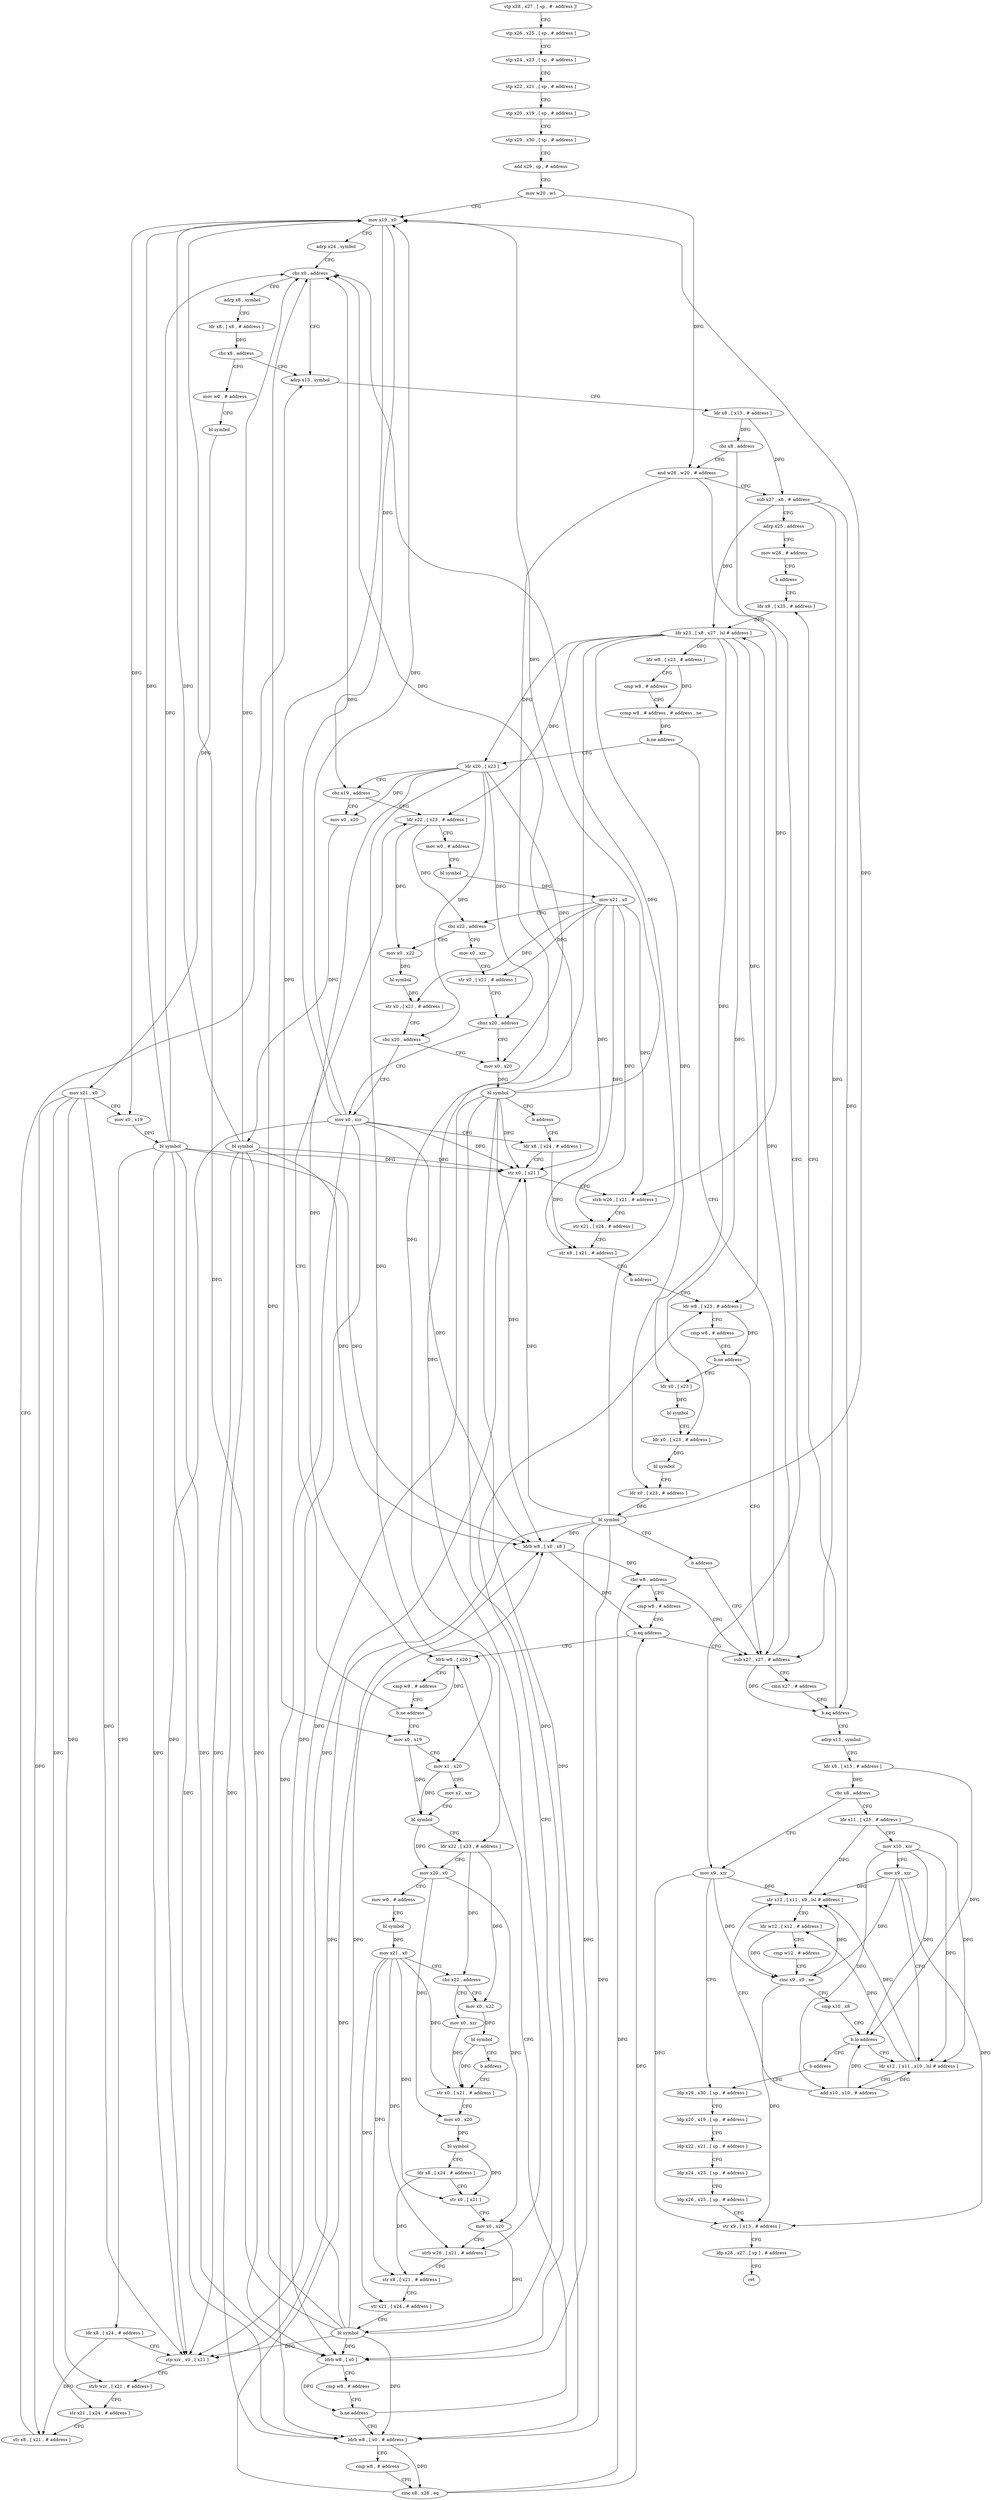 digraph "func" {
"4220032" [label = "stp x28 , x27 , [ sp , #- address ]!" ]
"4220036" [label = "stp x26 , x25 , [ sp , # address ]" ]
"4220040" [label = "stp x24 , x23 , [ sp , # address ]" ]
"4220044" [label = "stp x22 , x21 , [ sp , # address ]" ]
"4220048" [label = "stp x20 , x19 , [ sp , # address ]" ]
"4220052" [label = "stp x29 , x30 , [ sp , # address ]" ]
"4220056" [label = "add x29 , sp , # address" ]
"4220060" [label = "mov w20 , w1" ]
"4220064" [label = "mov x19 , x0" ]
"4220068" [label = "adrp x24 , symbol" ]
"4220072" [label = "cbz x0 , address" ]
"4220128" [label = "adrp x13 , symbol" ]
"4220076" [label = "adrp x8 , symbol" ]
"4220132" [label = "ldr x8 , [ x13 , # address ]" ]
"4220136" [label = "cbz x8 , address" ]
"4220548" [label = "mov x9 , xzr" ]
"4220140" [label = "and w26 , w20 , # address" ]
"4220080" [label = "ldr x8 , [ x8 , # address ]" ]
"4220084" [label = "cbz x8 , address" ]
"4220088" [label = "mov w0 , # address" ]
"4220552" [label = "ldp x29 , x30 , [ sp , # address ]" ]
"4220144" [label = "sub x27 , x8 , # address" ]
"4220148" [label = "adrp x25 , address" ]
"4220152" [label = "mov w28 , # address" ]
"4220156" [label = "b address" ]
"4220172" [label = "ldr x8 , [ x25 , # address ]" ]
"4220092" [label = "bl symbol" ]
"4220096" [label = "mov x21 , x0" ]
"4220100" [label = "mov x0 , x19" ]
"4220104" [label = "bl symbol" ]
"4220108" [label = "ldr x8 , [ x24 , # address ]" ]
"4220112" [label = "stp xzr , x0 , [ x21 ]" ]
"4220116" [label = "strb wzr , [ x21 , # address ]" ]
"4220120" [label = "str x21 , [ x24 , # address ]" ]
"4220124" [label = "str x8 , [ x21 , # address ]" ]
"4220176" [label = "ldr x23 , [ x8 , x27 , lsl # address ]" ]
"4220180" [label = "ldr w8 , [ x23 , # address ]" ]
"4220184" [label = "cmp w8 , # address" ]
"4220188" [label = "ccmp w8 , # address , # address , ne" ]
"4220192" [label = "b.ne address" ]
"4220160" [label = "sub x27 , x27 , # address" ]
"4220196" [label = "ldr x20 , [ x23 ]" ]
"4220164" [label = "cmn x27 , # address" ]
"4220168" [label = "b.eq address" ]
"4220488" [label = "adrp x13 , symbol" ]
"4220200" [label = "cbz x19 , address" ]
"4220264" [label = "ldr x22 , [ x23 , # address ]" ]
"4220204" [label = "mov x0 , x20" ]
"4220492" [label = "ldr x8 , [ x13 , # address ]" ]
"4220496" [label = "cbz x8 , address" ]
"4220500" [label = "ldr x11 , [ x25 , # address ]" ]
"4220268" [label = "mov w0 , # address" ]
"4220272" [label = "bl symbol" ]
"4220276" [label = "mov x21 , x0" ]
"4220280" [label = "cbz x22 , address" ]
"4220312" [label = "mov x0 , xzr" ]
"4220284" [label = "mov x0 , x22" ]
"4220208" [label = "bl symbol" ]
"4220212" [label = "ldrb w8 , [ x0 ]" ]
"4220216" [label = "cmp w8 , # address" ]
"4220220" [label = "b.ne address" ]
"4220252" [label = "ldrb w8 , [ x20 ]" ]
"4220224" [label = "ldrb w8 , [ x0 , # address ]" ]
"4220504" [label = "mov x10 , xzr" ]
"4220508" [label = "mov x9 , xzr" ]
"4220512" [label = "ldr x12 , [ x11 , x10 , lsl # address ]" ]
"4220316" [label = "str x0 , [ x21 , # address ]" ]
"4220320" [label = "cbnz x20 , address" ]
"4220300" [label = "mov x0 , x20" ]
"4220324" [label = "mov x0 , xzr" ]
"4220288" [label = "bl symbol" ]
"4220292" [label = "str x0 , [ x21 , # address ]" ]
"4220296" [label = "cbz x20 , address" ]
"4220256" [label = "cmp w8 , # address" ]
"4220260" [label = "b.ne address" ]
"4220352" [label = "mov x0 , x19" ]
"4220228" [label = "cmp w8 , # address" ]
"4220232" [label = "cinc x8 , x28 , eq" ]
"4220236" [label = "ldrb w8 , [ x0 , x8 ]" ]
"4220240" [label = "cbz w8 , address" ]
"4220244" [label = "cmp w8 , # address" ]
"4220516" [label = "add x10 , x10 , # address" ]
"4220520" [label = "str x12 , [ x11 , x9 , lsl # address ]" ]
"4220524" [label = "ldr w12 , [ x12 , # address ]" ]
"4220528" [label = "cmp w12 , # address" ]
"4220532" [label = "cinc x9 , x9 , ne" ]
"4220536" [label = "cmp x10 , x8" ]
"4220540" [label = "b.lo address" ]
"4220544" [label = "b address" ]
"4220304" [label = "bl symbol" ]
"4220308" [label = "b address" ]
"4220328" [label = "ldr x8 , [ x24 , # address ]" ]
"4220356" [label = "mov x1 , x20" ]
"4220360" [label = "mov x2 , xzr" ]
"4220364" [label = "bl symbol" ]
"4220368" [label = "ldr x22 , [ x23 , # address ]" ]
"4220372" [label = "mov x20 , x0" ]
"4220376" [label = "mov w0 , # address" ]
"4220380" [label = "bl symbol" ]
"4220384" [label = "mov x21 , x0" ]
"4220388" [label = "cbz x22 , address" ]
"4220404" [label = "mov x0 , xzr" ]
"4220392" [label = "mov x0 , x22" ]
"4220248" [label = "b.eq address" ]
"4220556" [label = "ldp x20 , x19 , [ sp , # address ]" ]
"4220560" [label = "ldp x22 , x21 , [ sp , # address ]" ]
"4220564" [label = "ldp x24 , x23 , [ sp , # address ]" ]
"4220568" [label = "ldp x26 , x25 , [ sp , # address ]" ]
"4220572" [label = "str x9 , [ x13 , # address ]" ]
"4220576" [label = "ldp x28 , x27 , [ sp ] , # address" ]
"4220580" [label = "ret" ]
"4220332" [label = "str x0 , [ x21 ]" ]
"4220336" [label = "strb w26 , [ x21 , # address ]" ]
"4220340" [label = "str x21 , [ x24 , # address ]" ]
"4220344" [label = "str x8 , [ x21 , # address ]" ]
"4220348" [label = "b address" ]
"4220448" [label = "ldr w8 , [ x23 , # address ]" ]
"4220452" [label = "cmp w8 , # address" ]
"4220456" [label = "b.ne address" ]
"4220460" [label = "ldr x0 , [ x23 ]" ]
"4220408" [label = "str x0 , [ x21 , # address ]" ]
"4220396" [label = "bl symbol" ]
"4220400" [label = "b address" ]
"4220464" [label = "bl symbol" ]
"4220468" [label = "ldr x0 , [ x23 , # address ]" ]
"4220472" [label = "bl symbol" ]
"4220476" [label = "ldr x0 , [ x23 , # address ]" ]
"4220480" [label = "bl symbol" ]
"4220484" [label = "b address" ]
"4220412" [label = "mov x0 , x20" ]
"4220416" [label = "bl symbol" ]
"4220420" [label = "ldr x8 , [ x24 , # address ]" ]
"4220424" [label = "str x0 , [ x21 ]" ]
"4220428" [label = "mov x0 , x20" ]
"4220432" [label = "strb w26 , [ x21 , # address ]" ]
"4220436" [label = "str x8 , [ x21 , # address ]" ]
"4220440" [label = "str x21 , [ x24 , # address ]" ]
"4220444" [label = "bl symbol" ]
"4220032" -> "4220036" [ label = "CFG" ]
"4220036" -> "4220040" [ label = "CFG" ]
"4220040" -> "4220044" [ label = "CFG" ]
"4220044" -> "4220048" [ label = "CFG" ]
"4220048" -> "4220052" [ label = "CFG" ]
"4220052" -> "4220056" [ label = "CFG" ]
"4220056" -> "4220060" [ label = "CFG" ]
"4220060" -> "4220064" [ label = "CFG" ]
"4220060" -> "4220140" [ label = "DFG" ]
"4220064" -> "4220068" [ label = "CFG" ]
"4220064" -> "4220100" [ label = "DFG" ]
"4220064" -> "4220200" [ label = "DFG" ]
"4220064" -> "4220352" [ label = "DFG" ]
"4220068" -> "4220072" [ label = "CFG" ]
"4220072" -> "4220128" [ label = "CFG" ]
"4220072" -> "4220076" [ label = "CFG" ]
"4220128" -> "4220132" [ label = "CFG" ]
"4220076" -> "4220080" [ label = "CFG" ]
"4220132" -> "4220136" [ label = "DFG" ]
"4220132" -> "4220144" [ label = "DFG" ]
"4220136" -> "4220548" [ label = "CFG" ]
"4220136" -> "4220140" [ label = "CFG" ]
"4220548" -> "4220552" [ label = "CFG" ]
"4220548" -> "4220572" [ label = "DFG" ]
"4220548" -> "4220520" [ label = "DFG" ]
"4220548" -> "4220532" [ label = "DFG" ]
"4220140" -> "4220144" [ label = "CFG" ]
"4220140" -> "4220336" [ label = "DFG" ]
"4220140" -> "4220432" [ label = "DFG" ]
"4220080" -> "4220084" [ label = "DFG" ]
"4220084" -> "4220128" [ label = "CFG" ]
"4220084" -> "4220088" [ label = "CFG" ]
"4220088" -> "4220092" [ label = "CFG" ]
"4220552" -> "4220556" [ label = "CFG" ]
"4220144" -> "4220148" [ label = "CFG" ]
"4220144" -> "4220176" [ label = "DFG" ]
"4220144" -> "4220160" [ label = "DFG" ]
"4220144" -> "4220168" [ label = "DFG" ]
"4220148" -> "4220152" [ label = "CFG" ]
"4220152" -> "4220156" [ label = "CFG" ]
"4220156" -> "4220172" [ label = "CFG" ]
"4220172" -> "4220176" [ label = "DFG" ]
"4220092" -> "4220096" [ label = "DFG" ]
"4220096" -> "4220100" [ label = "CFG" ]
"4220096" -> "4220112" [ label = "DFG" ]
"4220096" -> "4220116" [ label = "DFG" ]
"4220096" -> "4220120" [ label = "DFG" ]
"4220096" -> "4220124" [ label = "DFG" ]
"4220100" -> "4220104" [ label = "DFG" ]
"4220104" -> "4220108" [ label = "CFG" ]
"4220104" -> "4220064" [ label = "DFG" ]
"4220104" -> "4220072" [ label = "DFG" ]
"4220104" -> "4220112" [ label = "DFG" ]
"4220104" -> "4220212" [ label = "DFG" ]
"4220104" -> "4220224" [ label = "DFG" ]
"4220104" -> "4220332" [ label = "DFG" ]
"4220104" -> "4220236" [ label = "DFG" ]
"4220108" -> "4220112" [ label = "CFG" ]
"4220108" -> "4220124" [ label = "DFG" ]
"4220112" -> "4220116" [ label = "CFG" ]
"4220116" -> "4220120" [ label = "CFG" ]
"4220120" -> "4220124" [ label = "CFG" ]
"4220124" -> "4220128" [ label = "CFG" ]
"4220176" -> "4220180" [ label = "DFG" ]
"4220176" -> "4220196" [ label = "DFG" ]
"4220176" -> "4220264" [ label = "DFG" ]
"4220176" -> "4220368" [ label = "DFG" ]
"4220176" -> "4220448" [ label = "DFG" ]
"4220176" -> "4220460" [ label = "DFG" ]
"4220176" -> "4220468" [ label = "DFG" ]
"4220176" -> "4220476" [ label = "DFG" ]
"4220180" -> "4220184" [ label = "CFG" ]
"4220180" -> "4220188" [ label = "DFG" ]
"4220184" -> "4220188" [ label = "CFG" ]
"4220188" -> "4220192" [ label = "DFG" ]
"4220192" -> "4220160" [ label = "CFG" ]
"4220192" -> "4220196" [ label = "CFG" ]
"4220160" -> "4220164" [ label = "CFG" ]
"4220160" -> "4220176" [ label = "DFG" ]
"4220160" -> "4220168" [ label = "DFG" ]
"4220196" -> "4220200" [ label = "CFG" ]
"4220196" -> "4220204" [ label = "DFG" ]
"4220196" -> "4220320" [ label = "DFG" ]
"4220196" -> "4220296" [ label = "DFG" ]
"4220196" -> "4220252" [ label = "DFG" ]
"4220196" -> "4220300" [ label = "DFG" ]
"4220196" -> "4220356" [ label = "DFG" ]
"4220164" -> "4220168" [ label = "CFG" ]
"4220168" -> "4220488" [ label = "CFG" ]
"4220168" -> "4220172" [ label = "CFG" ]
"4220488" -> "4220492" [ label = "CFG" ]
"4220200" -> "4220264" [ label = "CFG" ]
"4220200" -> "4220204" [ label = "CFG" ]
"4220264" -> "4220268" [ label = "CFG" ]
"4220264" -> "4220280" [ label = "DFG" ]
"4220264" -> "4220284" [ label = "DFG" ]
"4220204" -> "4220208" [ label = "DFG" ]
"4220492" -> "4220496" [ label = "DFG" ]
"4220492" -> "4220540" [ label = "DFG" ]
"4220496" -> "4220548" [ label = "CFG" ]
"4220496" -> "4220500" [ label = "CFG" ]
"4220500" -> "4220504" [ label = "CFG" ]
"4220500" -> "4220512" [ label = "DFG" ]
"4220500" -> "4220520" [ label = "DFG" ]
"4220268" -> "4220272" [ label = "CFG" ]
"4220272" -> "4220276" [ label = "DFG" ]
"4220276" -> "4220280" [ label = "CFG" ]
"4220276" -> "4220316" [ label = "DFG" ]
"4220276" -> "4220292" [ label = "DFG" ]
"4220276" -> "4220332" [ label = "DFG" ]
"4220276" -> "4220336" [ label = "DFG" ]
"4220276" -> "4220340" [ label = "DFG" ]
"4220276" -> "4220344" [ label = "DFG" ]
"4220280" -> "4220312" [ label = "CFG" ]
"4220280" -> "4220284" [ label = "CFG" ]
"4220312" -> "4220316" [ label = "CFG" ]
"4220284" -> "4220288" [ label = "DFG" ]
"4220208" -> "4220212" [ label = "DFG" ]
"4220208" -> "4220064" [ label = "DFG" ]
"4220208" -> "4220072" [ label = "DFG" ]
"4220208" -> "4220112" [ label = "DFG" ]
"4220208" -> "4220224" [ label = "DFG" ]
"4220208" -> "4220332" [ label = "DFG" ]
"4220208" -> "4220236" [ label = "DFG" ]
"4220212" -> "4220216" [ label = "CFG" ]
"4220212" -> "4220220" [ label = "DFG" ]
"4220216" -> "4220220" [ label = "CFG" ]
"4220220" -> "4220252" [ label = "CFG" ]
"4220220" -> "4220224" [ label = "CFG" ]
"4220252" -> "4220256" [ label = "CFG" ]
"4220252" -> "4220260" [ label = "DFG" ]
"4220224" -> "4220228" [ label = "CFG" ]
"4220224" -> "4220232" [ label = "DFG" ]
"4220504" -> "4220508" [ label = "CFG" ]
"4220504" -> "4220512" [ label = "DFG" ]
"4220504" -> "4220516" [ label = "DFG" ]
"4220504" -> "4220540" [ label = "DFG" ]
"4220508" -> "4220512" [ label = "CFG" ]
"4220508" -> "4220572" [ label = "DFG" ]
"4220508" -> "4220520" [ label = "DFG" ]
"4220508" -> "4220532" [ label = "DFG" ]
"4220512" -> "4220516" [ label = "CFG" ]
"4220512" -> "4220520" [ label = "DFG" ]
"4220512" -> "4220524" [ label = "DFG" ]
"4220316" -> "4220320" [ label = "CFG" ]
"4220320" -> "4220300" [ label = "CFG" ]
"4220320" -> "4220324" [ label = "CFG" ]
"4220300" -> "4220304" [ label = "DFG" ]
"4220324" -> "4220328" [ label = "CFG" ]
"4220324" -> "4220064" [ label = "DFG" ]
"4220324" -> "4220072" [ label = "DFG" ]
"4220324" -> "4220112" [ label = "DFG" ]
"4220324" -> "4220212" [ label = "DFG" ]
"4220324" -> "4220224" [ label = "DFG" ]
"4220324" -> "4220332" [ label = "DFG" ]
"4220324" -> "4220236" [ label = "DFG" ]
"4220288" -> "4220292" [ label = "DFG" ]
"4220292" -> "4220296" [ label = "CFG" ]
"4220296" -> "4220324" [ label = "CFG" ]
"4220296" -> "4220300" [ label = "CFG" ]
"4220256" -> "4220260" [ label = "CFG" ]
"4220260" -> "4220352" [ label = "CFG" ]
"4220260" -> "4220264" [ label = "CFG" ]
"4220352" -> "4220356" [ label = "CFG" ]
"4220352" -> "4220364" [ label = "DFG" ]
"4220228" -> "4220232" [ label = "CFG" ]
"4220232" -> "4220236" [ label = "DFG" ]
"4220232" -> "4220240" [ label = "DFG" ]
"4220232" -> "4220248" [ label = "DFG" ]
"4220236" -> "4220240" [ label = "DFG" ]
"4220236" -> "4220248" [ label = "DFG" ]
"4220240" -> "4220160" [ label = "CFG" ]
"4220240" -> "4220244" [ label = "CFG" ]
"4220244" -> "4220248" [ label = "CFG" ]
"4220516" -> "4220520" [ label = "CFG" ]
"4220516" -> "4220512" [ label = "DFG" ]
"4220516" -> "4220540" [ label = "DFG" ]
"4220520" -> "4220524" [ label = "CFG" ]
"4220524" -> "4220528" [ label = "CFG" ]
"4220524" -> "4220532" [ label = "DFG" ]
"4220528" -> "4220532" [ label = "CFG" ]
"4220532" -> "4220536" [ label = "CFG" ]
"4220532" -> "4220572" [ label = "DFG" ]
"4220532" -> "4220520" [ label = "DFG" ]
"4220536" -> "4220540" [ label = "CFG" ]
"4220540" -> "4220512" [ label = "CFG" ]
"4220540" -> "4220544" [ label = "CFG" ]
"4220544" -> "4220552" [ label = "CFG" ]
"4220304" -> "4220308" [ label = "CFG" ]
"4220304" -> "4220064" [ label = "DFG" ]
"4220304" -> "4220072" [ label = "DFG" ]
"4220304" -> "4220112" [ label = "DFG" ]
"4220304" -> "4220212" [ label = "DFG" ]
"4220304" -> "4220224" [ label = "DFG" ]
"4220304" -> "4220332" [ label = "DFG" ]
"4220304" -> "4220236" [ label = "DFG" ]
"4220308" -> "4220328" [ label = "CFG" ]
"4220328" -> "4220332" [ label = "CFG" ]
"4220328" -> "4220344" [ label = "DFG" ]
"4220356" -> "4220360" [ label = "CFG" ]
"4220356" -> "4220364" [ label = "DFG" ]
"4220360" -> "4220364" [ label = "CFG" ]
"4220364" -> "4220368" [ label = "CFG" ]
"4220364" -> "4220372" [ label = "DFG" ]
"4220368" -> "4220372" [ label = "CFG" ]
"4220368" -> "4220388" [ label = "DFG" ]
"4220368" -> "4220392" [ label = "DFG" ]
"4220372" -> "4220376" [ label = "CFG" ]
"4220372" -> "4220412" [ label = "DFG" ]
"4220372" -> "4220428" [ label = "DFG" ]
"4220376" -> "4220380" [ label = "CFG" ]
"4220380" -> "4220384" [ label = "DFG" ]
"4220384" -> "4220388" [ label = "CFG" ]
"4220384" -> "4220408" [ label = "DFG" ]
"4220384" -> "4220424" [ label = "DFG" ]
"4220384" -> "4220432" [ label = "DFG" ]
"4220384" -> "4220436" [ label = "DFG" ]
"4220384" -> "4220440" [ label = "DFG" ]
"4220388" -> "4220404" [ label = "CFG" ]
"4220388" -> "4220392" [ label = "CFG" ]
"4220404" -> "4220408" [ label = "DFG" ]
"4220392" -> "4220396" [ label = "DFG" ]
"4220248" -> "4220160" [ label = "CFG" ]
"4220248" -> "4220252" [ label = "CFG" ]
"4220556" -> "4220560" [ label = "CFG" ]
"4220560" -> "4220564" [ label = "CFG" ]
"4220564" -> "4220568" [ label = "CFG" ]
"4220568" -> "4220572" [ label = "CFG" ]
"4220572" -> "4220576" [ label = "CFG" ]
"4220576" -> "4220580" [ label = "CFG" ]
"4220332" -> "4220336" [ label = "CFG" ]
"4220336" -> "4220340" [ label = "CFG" ]
"4220340" -> "4220344" [ label = "CFG" ]
"4220344" -> "4220348" [ label = "CFG" ]
"4220348" -> "4220448" [ label = "CFG" ]
"4220448" -> "4220452" [ label = "CFG" ]
"4220448" -> "4220456" [ label = "DFG" ]
"4220452" -> "4220456" [ label = "CFG" ]
"4220456" -> "4220160" [ label = "CFG" ]
"4220456" -> "4220460" [ label = "CFG" ]
"4220460" -> "4220464" [ label = "DFG" ]
"4220408" -> "4220412" [ label = "CFG" ]
"4220396" -> "4220400" [ label = "CFG" ]
"4220396" -> "4220408" [ label = "DFG" ]
"4220400" -> "4220408" [ label = "CFG" ]
"4220464" -> "4220468" [ label = "CFG" ]
"4220468" -> "4220472" [ label = "DFG" ]
"4220472" -> "4220476" [ label = "CFG" ]
"4220476" -> "4220480" [ label = "DFG" ]
"4220480" -> "4220484" [ label = "CFG" ]
"4220480" -> "4220064" [ label = "DFG" ]
"4220480" -> "4220072" [ label = "DFG" ]
"4220480" -> "4220112" [ label = "DFG" ]
"4220480" -> "4220212" [ label = "DFG" ]
"4220480" -> "4220224" [ label = "DFG" ]
"4220480" -> "4220332" [ label = "DFG" ]
"4220480" -> "4220236" [ label = "DFG" ]
"4220484" -> "4220160" [ label = "CFG" ]
"4220412" -> "4220416" [ label = "DFG" ]
"4220416" -> "4220420" [ label = "CFG" ]
"4220416" -> "4220424" [ label = "DFG" ]
"4220420" -> "4220424" [ label = "CFG" ]
"4220420" -> "4220436" [ label = "DFG" ]
"4220424" -> "4220428" [ label = "CFG" ]
"4220428" -> "4220432" [ label = "CFG" ]
"4220428" -> "4220444" [ label = "DFG" ]
"4220432" -> "4220436" [ label = "CFG" ]
"4220436" -> "4220440" [ label = "CFG" ]
"4220440" -> "4220444" [ label = "CFG" ]
"4220444" -> "4220448" [ label = "CFG" ]
"4220444" -> "4220064" [ label = "DFG" ]
"4220444" -> "4220072" [ label = "DFG" ]
"4220444" -> "4220112" [ label = "DFG" ]
"4220444" -> "4220212" [ label = "DFG" ]
"4220444" -> "4220224" [ label = "DFG" ]
"4220444" -> "4220332" [ label = "DFG" ]
"4220444" -> "4220236" [ label = "DFG" ]
}
